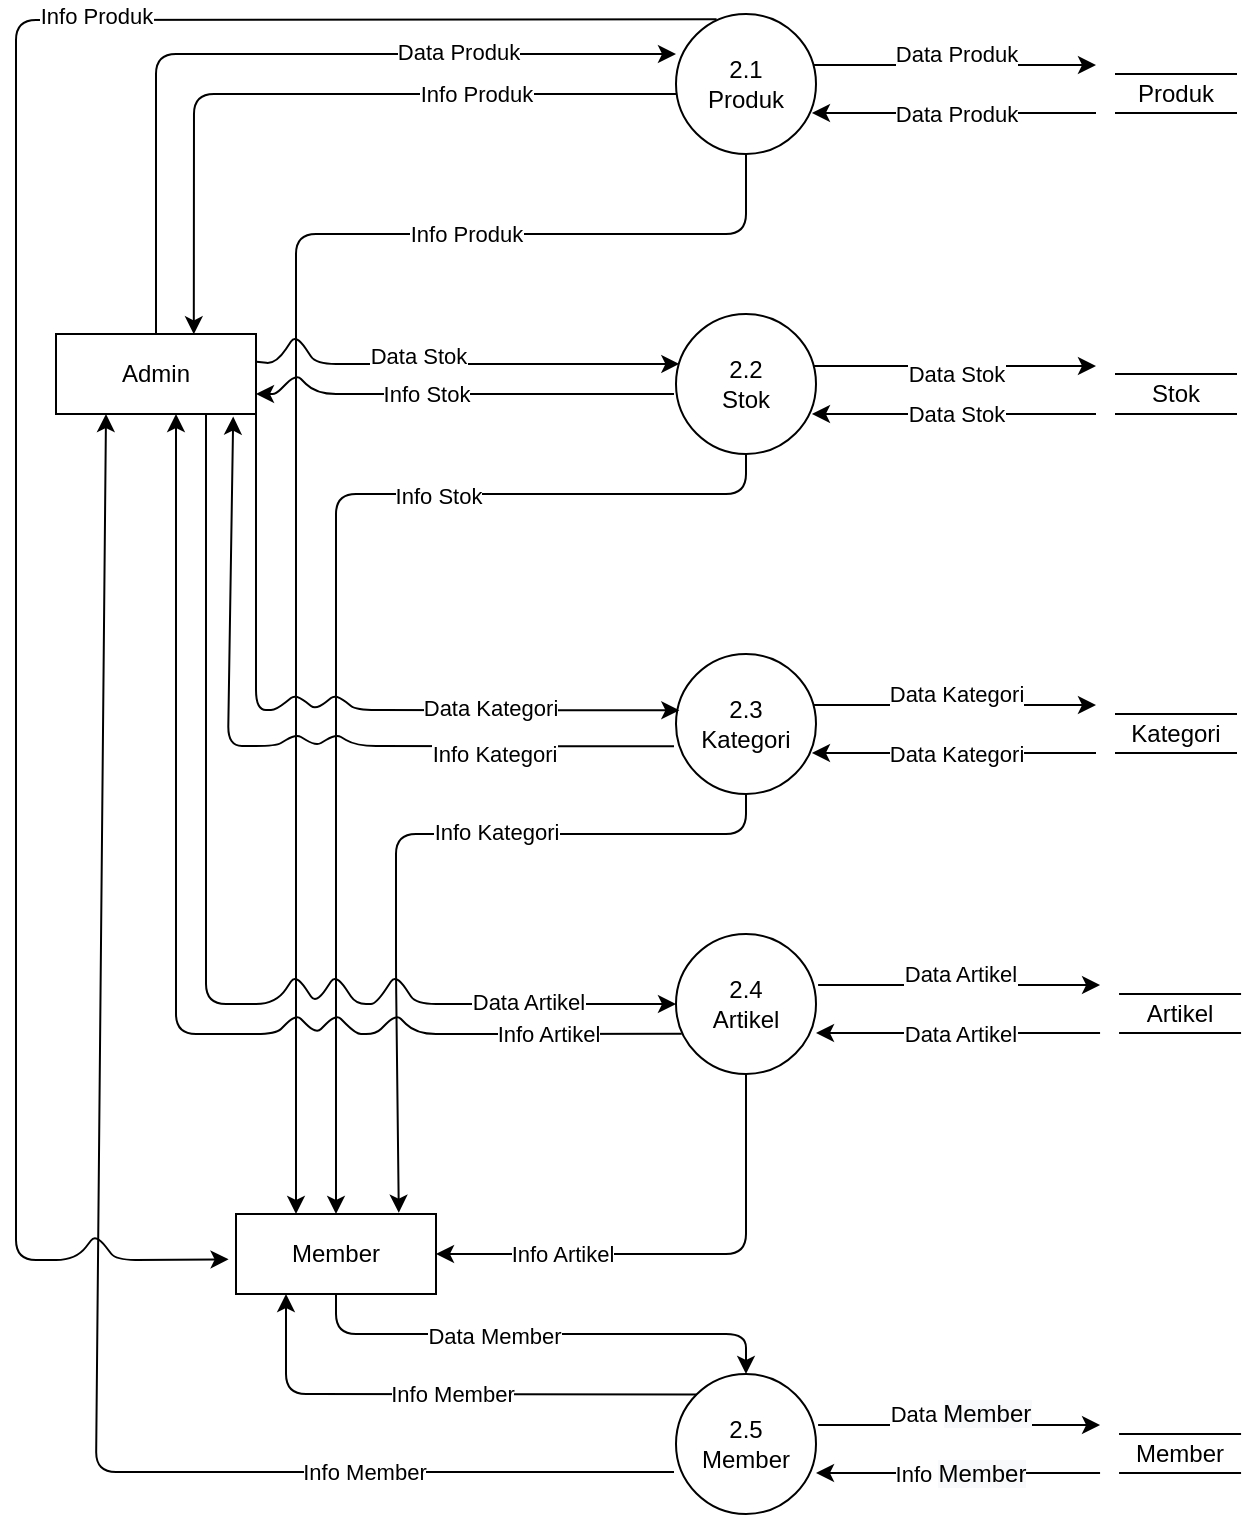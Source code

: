 <mxfile version="14.2.6" type="github">
  <diagram id="R2lEEEUBdFMjLlhIrx00" name="Page-1">
    <mxGraphModel dx="2170" dy="526" grid="1" gridSize="10" guides="1" tooltips="1" connect="1" arrows="1" fold="1" page="1" pageScale="1" pageWidth="850" pageHeight="1100" math="0" shadow="0" extFonts="Permanent Marker^https://fonts.googleapis.com/css?family=Permanent+Marker">
      <root>
        <mxCell id="0" />
        <mxCell id="1" parent="0" />
        <mxCell id="CrmonsyU1eTdluvtc0Tg-1" value="Admin" style="rounded=0;whiteSpace=wrap;html=1;" vertex="1" parent="1">
          <mxGeometry x="10" y="200" width="100" height="40" as="geometry" />
        </mxCell>
        <mxCell id="CrmonsyU1eTdluvtc0Tg-2" value="2.1&lt;br&gt;Produk" style="ellipse;whiteSpace=wrap;html=1;aspect=fixed;" vertex="1" parent="1">
          <mxGeometry x="320" y="40" width="70" height="70" as="geometry" />
        </mxCell>
        <mxCell id="CrmonsyU1eTdluvtc0Tg-3" value="2.5&lt;br&gt;Member" style="ellipse;whiteSpace=wrap;html=1;aspect=fixed;" vertex="1" parent="1">
          <mxGeometry x="320" y="720" width="70" height="70" as="geometry" />
        </mxCell>
        <mxCell id="CrmonsyU1eTdluvtc0Tg-4" value="2.4&lt;br&gt;Artikel" style="ellipse;whiteSpace=wrap;html=1;aspect=fixed;" vertex="1" parent="1">
          <mxGeometry x="320" y="500" width="70" height="70" as="geometry" />
        </mxCell>
        <mxCell id="CrmonsyU1eTdluvtc0Tg-5" value="2.3&lt;br&gt;Kategori" style="ellipse;whiteSpace=wrap;html=1;aspect=fixed;" vertex="1" parent="1">
          <mxGeometry x="320" y="360" width="70" height="70" as="geometry" />
        </mxCell>
        <mxCell id="CrmonsyU1eTdluvtc0Tg-6" value="2.2&lt;br&gt;Stok" style="ellipse;whiteSpace=wrap;html=1;aspect=fixed;" vertex="1" parent="1">
          <mxGeometry x="320" y="190" width="70" height="70" as="geometry" />
        </mxCell>
        <mxCell id="CrmonsyU1eTdluvtc0Tg-7" value="" style="endArrow=classic;html=1;exitX=0.986;exitY=0.371;exitDx=0;exitDy=0;exitPerimeter=0;" edge="1" parent="1" source="CrmonsyU1eTdluvtc0Tg-6">
          <mxGeometry width="50" height="50" relative="1" as="geometry">
            <mxPoint x="400" y="270" as="sourcePoint" />
            <mxPoint x="530" y="216" as="targetPoint" />
          </mxGeometry>
        </mxCell>
        <mxCell id="CrmonsyU1eTdluvtc0Tg-10" value="Data Stok" style="edgeLabel;html=1;align=center;verticalAlign=middle;resizable=0;points=[];" vertex="1" connectable="0" parent="CrmonsyU1eTdluvtc0Tg-7">
          <mxGeometry x="-0.376" y="-1" relative="1" as="geometry">
            <mxPoint x="26.98" y="3.02" as="offset" />
          </mxGeometry>
        </mxCell>
        <mxCell id="CrmonsyU1eTdluvtc0Tg-8" value="" style="endArrow=classic;html=1;entryX=0.971;entryY=0.714;entryDx=0;entryDy=0;entryPerimeter=0;" edge="1" parent="1" target="CrmonsyU1eTdluvtc0Tg-6">
          <mxGeometry width="50" height="50" relative="1" as="geometry">
            <mxPoint x="530" y="240" as="sourcePoint" />
            <mxPoint x="450" y="220" as="targetPoint" />
          </mxGeometry>
        </mxCell>
        <mxCell id="CrmonsyU1eTdluvtc0Tg-11" value="Data Stok" style="edgeLabel;html=1;align=center;verticalAlign=middle;resizable=0;points=[];" vertex="1" connectable="0" parent="CrmonsyU1eTdluvtc0Tg-8">
          <mxGeometry x="0.549" relative="1" as="geometry">
            <mxPoint x="40" y="0.02" as="offset" />
          </mxGeometry>
        </mxCell>
        <mxCell id="CrmonsyU1eTdluvtc0Tg-9" value="Stok" style="shape=partialRectangle;whiteSpace=wrap;html=1;left=0;right=0;fillColor=none;" vertex="1" parent="1">
          <mxGeometry x="540" y="220" width="60" height="20" as="geometry" />
        </mxCell>
        <mxCell id="CrmonsyU1eTdluvtc0Tg-12" value="" style="endArrow=classic;html=1;exitX=0.986;exitY=0.371;exitDx=0;exitDy=0;exitPerimeter=0;" edge="1" parent="1">
          <mxGeometry width="50" height="50" relative="1" as="geometry">
            <mxPoint x="389.02" y="385.48" as="sourcePoint" />
            <mxPoint x="530" y="385.51" as="targetPoint" />
          </mxGeometry>
        </mxCell>
        <mxCell id="CrmonsyU1eTdluvtc0Tg-13" value="Data Kategori" style="edgeLabel;html=1;align=center;verticalAlign=middle;resizable=0;points=[];" vertex="1" connectable="0" parent="CrmonsyU1eTdluvtc0Tg-12">
          <mxGeometry x="-0.376" y="-1" relative="1" as="geometry">
            <mxPoint x="26.98" y="-6.98" as="offset" />
          </mxGeometry>
        </mxCell>
        <mxCell id="CrmonsyU1eTdluvtc0Tg-14" value="" style="endArrow=classic;html=1;entryX=0.971;entryY=0.714;entryDx=0;entryDy=0;entryPerimeter=0;" edge="1" parent="1">
          <mxGeometry width="50" height="50" relative="1" as="geometry">
            <mxPoint x="530" y="409.51" as="sourcePoint" />
            <mxPoint x="387.97" y="409.49" as="targetPoint" />
          </mxGeometry>
        </mxCell>
        <mxCell id="CrmonsyU1eTdluvtc0Tg-15" value="Data Kategori" style="edgeLabel;html=1;align=center;verticalAlign=middle;resizable=0;points=[];" vertex="1" connectable="0" parent="CrmonsyU1eTdluvtc0Tg-14">
          <mxGeometry x="0.549" relative="1" as="geometry">
            <mxPoint x="40" y="0.02" as="offset" />
          </mxGeometry>
        </mxCell>
        <mxCell id="CrmonsyU1eTdluvtc0Tg-16" value="Kategori" style="shape=partialRectangle;whiteSpace=wrap;html=1;left=0;right=0;fillColor=none;" vertex="1" parent="1">
          <mxGeometry x="540" y="390" width="60" height="19.51" as="geometry" />
        </mxCell>
        <mxCell id="CrmonsyU1eTdluvtc0Tg-17" value="" style="endArrow=classic;html=1;exitX=0.986;exitY=0.371;exitDx=0;exitDy=0;exitPerimeter=0;" edge="1" parent="1">
          <mxGeometry width="50" height="50" relative="1" as="geometry">
            <mxPoint x="389.02" y="65.48" as="sourcePoint" />
            <mxPoint x="530" y="65.51" as="targetPoint" />
          </mxGeometry>
        </mxCell>
        <mxCell id="CrmonsyU1eTdluvtc0Tg-18" value="Data Produk" style="edgeLabel;html=1;align=center;verticalAlign=middle;resizable=0;points=[];" vertex="1" connectable="0" parent="CrmonsyU1eTdluvtc0Tg-17">
          <mxGeometry x="-0.376" y="-1" relative="1" as="geometry">
            <mxPoint x="26.98" y="-6.98" as="offset" />
          </mxGeometry>
        </mxCell>
        <mxCell id="CrmonsyU1eTdluvtc0Tg-19" value="" style="endArrow=classic;html=1;entryX=0.971;entryY=0.714;entryDx=0;entryDy=0;entryPerimeter=0;" edge="1" parent="1">
          <mxGeometry width="50" height="50" relative="1" as="geometry">
            <mxPoint x="530" y="89.51" as="sourcePoint" />
            <mxPoint x="387.97" y="89.49" as="targetPoint" />
          </mxGeometry>
        </mxCell>
        <mxCell id="CrmonsyU1eTdluvtc0Tg-20" value="Data Produk" style="edgeLabel;html=1;align=center;verticalAlign=middle;resizable=0;points=[];" vertex="1" connectable="0" parent="CrmonsyU1eTdluvtc0Tg-19">
          <mxGeometry x="0.549" relative="1" as="geometry">
            <mxPoint x="40" y="0.02" as="offset" />
          </mxGeometry>
        </mxCell>
        <mxCell id="CrmonsyU1eTdluvtc0Tg-21" value="Produk" style="shape=partialRectangle;whiteSpace=wrap;html=1;left=0;right=0;fillColor=none;" vertex="1" parent="1">
          <mxGeometry x="540" y="70" width="60" height="19.51" as="geometry" />
        </mxCell>
        <mxCell id="CrmonsyU1eTdluvtc0Tg-22" value="" style="endArrow=classic;html=1;exitX=0.986;exitY=0.371;exitDx=0;exitDy=0;exitPerimeter=0;" edge="1" parent="1">
          <mxGeometry width="50" height="50" relative="1" as="geometry">
            <mxPoint x="391.05" y="525.48" as="sourcePoint" />
            <mxPoint x="532.03" y="525.51" as="targetPoint" />
          </mxGeometry>
        </mxCell>
        <mxCell id="CrmonsyU1eTdluvtc0Tg-23" value="Data Artikel" style="edgeLabel;html=1;align=center;verticalAlign=middle;resizable=0;points=[];" vertex="1" connectable="0" parent="CrmonsyU1eTdluvtc0Tg-22">
          <mxGeometry x="-0.376" y="-1" relative="1" as="geometry">
            <mxPoint x="26.98" y="-6.98" as="offset" />
          </mxGeometry>
        </mxCell>
        <mxCell id="CrmonsyU1eTdluvtc0Tg-24" value="" style="endArrow=classic;html=1;entryX=0.971;entryY=0.714;entryDx=0;entryDy=0;entryPerimeter=0;" edge="1" parent="1">
          <mxGeometry width="50" height="50" relative="1" as="geometry">
            <mxPoint x="532.03" y="549.51" as="sourcePoint" />
            <mxPoint x="390" y="549.49" as="targetPoint" />
          </mxGeometry>
        </mxCell>
        <mxCell id="CrmonsyU1eTdluvtc0Tg-25" value="Data Artikel" style="edgeLabel;html=1;align=center;verticalAlign=middle;resizable=0;points=[];" vertex="1" connectable="0" parent="CrmonsyU1eTdluvtc0Tg-24">
          <mxGeometry x="0.549" relative="1" as="geometry">
            <mxPoint x="40" y="0.02" as="offset" />
          </mxGeometry>
        </mxCell>
        <mxCell id="CrmonsyU1eTdluvtc0Tg-26" value="Artikel" style="shape=partialRectangle;whiteSpace=wrap;html=1;left=0;right=0;fillColor=none;" vertex="1" parent="1">
          <mxGeometry x="542.03" y="530" width="60" height="19.51" as="geometry" />
        </mxCell>
        <mxCell id="CrmonsyU1eTdluvtc0Tg-27" value="" style="endArrow=classic;html=1;exitX=0.986;exitY=0.371;exitDx=0;exitDy=0;exitPerimeter=0;" edge="1" parent="1">
          <mxGeometry width="50" height="50" relative="1" as="geometry">
            <mxPoint x="391.05" y="745.48" as="sourcePoint" />
            <mxPoint x="532.03" y="745.51" as="targetPoint" />
          </mxGeometry>
        </mxCell>
        <mxCell id="CrmonsyU1eTdluvtc0Tg-28" value="Data&amp;nbsp;&lt;span style=&quot;font-size: 12px ; background-color: rgb(248 , 249 , 250)&quot;&gt;Member&lt;/span&gt;" style="edgeLabel;html=1;align=center;verticalAlign=middle;resizable=0;points=[];" vertex="1" connectable="0" parent="CrmonsyU1eTdluvtc0Tg-27">
          <mxGeometry x="-0.376" y="-1" relative="1" as="geometry">
            <mxPoint x="26.98" y="-6.98" as="offset" />
          </mxGeometry>
        </mxCell>
        <mxCell id="CrmonsyU1eTdluvtc0Tg-29" value="" style="endArrow=classic;html=1;entryX=0.971;entryY=0.714;entryDx=0;entryDy=0;entryPerimeter=0;" edge="1" parent="1">
          <mxGeometry width="50" height="50" relative="1" as="geometry">
            <mxPoint x="532.03" y="769.51" as="sourcePoint" />
            <mxPoint x="390" y="769.49" as="targetPoint" />
          </mxGeometry>
        </mxCell>
        <mxCell id="CrmonsyU1eTdluvtc0Tg-30" value="Info&amp;nbsp;&lt;span style=&quot;font-size: 12px ; background-color: rgb(248 , 249 , 250)&quot;&gt;Member&lt;/span&gt;" style="edgeLabel;html=1;align=center;verticalAlign=middle;resizable=0;points=[];" vertex="1" connectable="0" parent="CrmonsyU1eTdluvtc0Tg-29">
          <mxGeometry x="0.549" relative="1" as="geometry">
            <mxPoint x="40" y="0.02" as="offset" />
          </mxGeometry>
        </mxCell>
        <mxCell id="CrmonsyU1eTdluvtc0Tg-31" value="Member" style="shape=partialRectangle;whiteSpace=wrap;html=1;left=0;right=0;fillColor=none;" vertex="1" parent="1">
          <mxGeometry x="542.03" y="750" width="60" height="19.51" as="geometry" />
        </mxCell>
        <mxCell id="CrmonsyU1eTdluvtc0Tg-32" value="" style="endArrow=classic;html=1;exitX=0.5;exitY=0;exitDx=0;exitDy=0;entryX=0;entryY=0.286;entryDx=0;entryDy=0;entryPerimeter=0;" edge="1" parent="1" source="CrmonsyU1eTdluvtc0Tg-1" target="CrmonsyU1eTdluvtc0Tg-2">
          <mxGeometry width="50" height="50" relative="1" as="geometry">
            <mxPoint x="130" y="180" as="sourcePoint" />
            <mxPoint x="180" y="130" as="targetPoint" />
            <Array as="points">
              <mxPoint x="60" y="60" />
            </Array>
          </mxGeometry>
        </mxCell>
        <mxCell id="CrmonsyU1eTdluvtc0Tg-34" value="Data Produk" style="edgeLabel;html=1;align=center;verticalAlign=middle;resizable=0;points=[];" vertex="1" connectable="0" parent="CrmonsyU1eTdluvtc0Tg-32">
          <mxGeometry x="0.074" y="1" relative="1" as="geometry">
            <mxPoint x="75.71" as="offset" />
          </mxGeometry>
        </mxCell>
        <mxCell id="CrmonsyU1eTdluvtc0Tg-33" value="" style="endArrow=classic;html=1;exitX=0;exitY=0.571;exitDx=0;exitDy=0;exitPerimeter=0;entryX=0.689;entryY=0.004;entryDx=0;entryDy=0;entryPerimeter=0;" edge="1" parent="1" source="CrmonsyU1eTdluvtc0Tg-2" target="CrmonsyU1eTdluvtc0Tg-1">
          <mxGeometry width="50" height="50" relative="1" as="geometry">
            <mxPoint x="130" y="180" as="sourcePoint" />
            <mxPoint x="180" y="130" as="targetPoint" />
            <Array as="points">
              <mxPoint x="79" y="80" />
            </Array>
          </mxGeometry>
        </mxCell>
        <mxCell id="CrmonsyU1eTdluvtc0Tg-35" value="Info Produk" style="edgeLabel;html=1;align=center;verticalAlign=middle;resizable=0;points=[];" vertex="1" connectable="0" parent="CrmonsyU1eTdluvtc0Tg-33">
          <mxGeometry x="0.06" y="-2" relative="1" as="geometry">
            <mxPoint x="91.43" y="1.76" as="offset" />
          </mxGeometry>
        </mxCell>
        <mxCell id="CrmonsyU1eTdluvtc0Tg-36" value="" style="endArrow=classic;html=1;exitX=0.29;exitY=0.038;exitDx=0;exitDy=0;exitPerimeter=0;entryX=-0.037;entryY=0.567;entryDx=0;entryDy=0;entryPerimeter=0;" edge="1" parent="1" source="CrmonsyU1eTdluvtc0Tg-2" target="CrmonsyU1eTdluvtc0Tg-38">
          <mxGeometry width="50" height="50" relative="1" as="geometry">
            <mxPoint x="320" y="90" as="sourcePoint" />
            <mxPoint x="-10" y="671.333" as="targetPoint" />
            <Array as="points">
              <mxPoint x="-10" y="43" />
              <mxPoint x="-10" y="663" />
              <mxPoint x="20" y="663" />
              <mxPoint x="30" y="650" />
              <mxPoint x="40" y="663" />
            </Array>
          </mxGeometry>
        </mxCell>
        <mxCell id="CrmonsyU1eTdluvtc0Tg-37" value="Info Produk" style="edgeLabel;html=1;align=center;verticalAlign=middle;resizable=0;points=[];" vertex="1" connectable="0" parent="CrmonsyU1eTdluvtc0Tg-36">
          <mxGeometry x="0.06" y="-2" relative="1" as="geometry">
            <mxPoint x="42" y="-229.7" as="offset" />
          </mxGeometry>
        </mxCell>
        <mxCell id="CrmonsyU1eTdluvtc0Tg-38" value="Member" style="rounded=0;whiteSpace=wrap;html=1;" vertex="1" parent="1">
          <mxGeometry x="100" y="640" width="100" height="40" as="geometry" />
        </mxCell>
        <mxCell id="CrmonsyU1eTdluvtc0Tg-39" value="" style="endArrow=classic;html=1;exitX=1.003;exitY=0.346;exitDx=0;exitDy=0;exitPerimeter=0;entryX=0.024;entryY=0.357;entryDx=0;entryDy=0;entryPerimeter=0;" edge="1" parent="1" source="CrmonsyU1eTdluvtc0Tg-1" target="CrmonsyU1eTdluvtc0Tg-6">
          <mxGeometry width="50" height="50" relative="1" as="geometry">
            <mxPoint x="130" y="280" as="sourcePoint" />
            <mxPoint x="180" y="230" as="targetPoint" />
            <Array as="points">
              <mxPoint x="120" y="215" />
              <mxPoint x="130" y="200" />
              <mxPoint x="140" y="215" />
            </Array>
          </mxGeometry>
        </mxCell>
        <mxCell id="CrmonsyU1eTdluvtc0Tg-58" value="Data Stok" style="edgeLabel;html=1;align=center;verticalAlign=middle;resizable=0;points=[];" vertex="1" connectable="0" parent="CrmonsyU1eTdluvtc0Tg-39">
          <mxGeometry x="-0.192" y="-1" relative="1" as="geometry">
            <mxPoint x="4.37" y="-5.3" as="offset" />
          </mxGeometry>
        </mxCell>
        <mxCell id="CrmonsyU1eTdluvtc0Tg-40" value="" style="endArrow=classic;html=1;entryX=1;entryY=0.75;entryDx=0;entryDy=0;" edge="1" parent="1" target="CrmonsyU1eTdluvtc0Tg-1">
          <mxGeometry width="50" height="50" relative="1" as="geometry">
            <mxPoint x="319" y="230" as="sourcePoint" />
            <mxPoint x="180" y="230" as="targetPoint" />
            <Array as="points">
              <mxPoint x="140" y="230" />
              <mxPoint x="130" y="220" />
              <mxPoint x="120" y="230" />
            </Array>
          </mxGeometry>
        </mxCell>
        <mxCell id="CrmonsyU1eTdluvtc0Tg-59" value="Info Stok" style="edgeLabel;html=1;align=center;verticalAlign=middle;resizable=0;points=[];" vertex="1" connectable="0" parent="CrmonsyU1eTdluvtc0Tg-40">
          <mxGeometry x="0.352" y="1" relative="1" as="geometry">
            <mxPoint x="22.33" y="-1" as="offset" />
          </mxGeometry>
        </mxCell>
        <mxCell id="CrmonsyU1eTdluvtc0Tg-41" value="" style="endArrow=classic;html=1;entryX=0.024;entryY=0.357;entryDx=0;entryDy=0;entryPerimeter=0;exitX=1;exitY=1;exitDx=0;exitDy=0;" edge="1" parent="1" source="CrmonsyU1eTdluvtc0Tg-1">
          <mxGeometry width="50" height="50" relative="1" as="geometry">
            <mxPoint x="110" y="240" as="sourcePoint" />
            <mxPoint x="321.68" y="388.15" as="targetPoint" />
            <Array as="points">
              <mxPoint x="110" y="388" />
              <mxPoint x="120" y="388" />
              <mxPoint x="130" y="380" />
              <mxPoint x="140" y="388" />
              <mxPoint x="150" y="380" />
              <mxPoint x="160" y="388" />
            </Array>
          </mxGeometry>
        </mxCell>
        <mxCell id="CrmonsyU1eTdluvtc0Tg-61" value="Data Kategori" style="edgeLabel;html=1;align=center;verticalAlign=middle;resizable=0;points=[];" vertex="1" connectable="0" parent="CrmonsyU1eTdluvtc0Tg-41">
          <mxGeometry x="0.485" y="1" relative="1" as="geometry">
            <mxPoint as="offset" />
          </mxGeometry>
        </mxCell>
        <mxCell id="CrmonsyU1eTdluvtc0Tg-42" value="" style="endArrow=classic;html=1;entryX=0.886;entryY=1.032;entryDx=0;entryDy=0;entryPerimeter=0;" edge="1" parent="1" target="CrmonsyU1eTdluvtc0Tg-1">
          <mxGeometry width="50" height="50" relative="1" as="geometry">
            <mxPoint x="319" y="406.16" as="sourcePoint" />
            <mxPoint x="110" y="406.16" as="targetPoint" />
            <Array as="points">
              <mxPoint x="160" y="406" />
              <mxPoint x="150" y="400" />
              <mxPoint x="140" y="406" />
              <mxPoint x="130" y="400" />
              <mxPoint x="120" y="406" />
              <mxPoint x="96" y="406" />
            </Array>
          </mxGeometry>
        </mxCell>
        <mxCell id="CrmonsyU1eTdluvtc0Tg-62" value="Info Kategori" style="edgeLabel;html=1;align=center;verticalAlign=middle;resizable=0;points=[];" vertex="1" connectable="0" parent="CrmonsyU1eTdluvtc0Tg-42">
          <mxGeometry x="-0.598" y="-1" relative="1" as="geometry">
            <mxPoint x="-11" y="4.41" as="offset" />
          </mxGeometry>
        </mxCell>
        <mxCell id="CrmonsyU1eTdluvtc0Tg-44" value="" style="endArrow=classic;html=1;entryX=0.25;entryY=1;entryDx=0;entryDy=0;" edge="1" parent="1" target="CrmonsyU1eTdluvtc0Tg-1">
          <mxGeometry width="50" height="50" relative="1" as="geometry">
            <mxPoint x="319" y="768.94" as="sourcePoint" />
            <mxPoint x="110" y="768.94" as="targetPoint" />
            <Array as="points">
              <mxPoint x="30" y="769" />
            </Array>
          </mxGeometry>
        </mxCell>
        <mxCell id="CrmonsyU1eTdluvtc0Tg-71" value="Info Member" style="edgeLabel;html=1;align=center;verticalAlign=middle;resizable=0;points=[];" vertex="1" connectable="0" parent="CrmonsyU1eTdluvtc0Tg-44">
          <mxGeometry x="-0.62" relative="1" as="geometry">
            <mxPoint as="offset" />
          </mxGeometry>
        </mxCell>
        <mxCell id="CrmonsyU1eTdluvtc0Tg-47" value="" style="endArrow=classic;html=1;exitX=0.75;exitY=1;exitDx=0;exitDy=0;entryX=0;entryY=0.5;entryDx=0;entryDy=0;" edge="1" parent="1" source="CrmonsyU1eTdluvtc0Tg-1" target="CrmonsyU1eTdluvtc0Tg-4">
          <mxGeometry width="50" height="50" relative="1" as="geometry">
            <mxPoint x="110.3" y="576.63" as="sourcePoint" />
            <mxPoint x="321.68" y="577.78" as="targetPoint" />
            <Array as="points">
              <mxPoint x="85" y="535" />
              <mxPoint x="120" y="535" />
              <mxPoint x="130" y="520" />
              <mxPoint x="140" y="535" />
              <mxPoint x="150" y="520" />
              <mxPoint x="160" y="535" />
              <mxPoint x="170" y="535" />
              <mxPoint x="180" y="520" />
              <mxPoint x="190" y="535" />
            </Array>
          </mxGeometry>
        </mxCell>
        <mxCell id="CrmonsyU1eTdluvtc0Tg-66" value="Data Artikel" style="edgeLabel;html=1;align=center;verticalAlign=middle;resizable=0;points=[];" vertex="1" connectable="0" parent="CrmonsyU1eTdluvtc0Tg-47">
          <mxGeometry x="0.616" y="1" relative="1" as="geometry">
            <mxPoint x="37.1" y="0.12" as="offset" />
          </mxGeometry>
        </mxCell>
        <mxCell id="CrmonsyU1eTdluvtc0Tg-48" value="" style="endArrow=classic;html=1;exitX=0.041;exitY=0.712;exitDx=0;exitDy=0;exitPerimeter=0;" edge="1" parent="1" source="CrmonsyU1eTdluvtc0Tg-4">
          <mxGeometry width="50" height="50" relative="1" as="geometry">
            <mxPoint x="319" y="592.79" as="sourcePoint" />
            <mxPoint x="70" y="240" as="targetPoint" />
            <Array as="points">
              <mxPoint x="190" y="550" />
              <mxPoint x="180" y="540" />
              <mxPoint x="170" y="550" />
              <mxPoint x="160" y="550" />
              <mxPoint x="150" y="540" />
              <mxPoint x="140" y="550" />
              <mxPoint x="130" y="540" />
              <mxPoint x="120" y="550" />
              <mxPoint x="70" y="550" />
            </Array>
          </mxGeometry>
        </mxCell>
        <mxCell id="CrmonsyU1eTdluvtc0Tg-67" value="Info Artikel" style="edgeLabel;html=1;align=center;verticalAlign=middle;resizable=0;points=[];" vertex="1" connectable="0" parent="CrmonsyU1eTdluvtc0Tg-48">
          <mxGeometry x="-0.612" y="1" relative="1" as="geometry">
            <mxPoint x="46.48" y="-1.4" as="offset" />
          </mxGeometry>
        </mxCell>
        <mxCell id="CrmonsyU1eTdluvtc0Tg-49" value="" style="endArrow=classic;html=1;exitX=0.5;exitY=1;exitDx=0;exitDy=0;" edge="1" parent="1" source="CrmonsyU1eTdluvtc0Tg-2">
          <mxGeometry width="50" height="50" relative="1" as="geometry">
            <mxPoint x="130" y="350" as="sourcePoint" />
            <mxPoint x="130" y="640" as="targetPoint" />
            <Array as="points">
              <mxPoint x="355" y="150" />
              <mxPoint x="130" y="150" />
              <mxPoint x="130" y="200" />
              <mxPoint x="130" y="380" />
              <mxPoint x="130" y="520" />
            </Array>
          </mxGeometry>
        </mxCell>
        <mxCell id="CrmonsyU1eTdluvtc0Tg-57" value="Info Produk" style="edgeLabel;html=1;align=center;verticalAlign=middle;resizable=0;points=[];" vertex="1" connectable="0" parent="CrmonsyU1eTdluvtc0Tg-49">
          <mxGeometry x="-0.525" relative="1" as="geometry">
            <mxPoint x="-1" as="offset" />
          </mxGeometry>
        </mxCell>
        <mxCell id="CrmonsyU1eTdluvtc0Tg-50" value="" style="endArrow=classic;html=1;entryX=0.5;entryY=0;entryDx=0;entryDy=0;exitX=0.5;exitY=1;exitDx=0;exitDy=0;" edge="1" parent="1" source="CrmonsyU1eTdluvtc0Tg-6" target="CrmonsyU1eTdluvtc0Tg-38">
          <mxGeometry width="50" height="50" relative="1" as="geometry">
            <mxPoint x="130" y="350" as="sourcePoint" />
            <mxPoint x="180" y="300" as="targetPoint" />
            <Array as="points">
              <mxPoint x="355" y="280" />
              <mxPoint x="150" y="280" />
              <mxPoint x="150" y="380" />
            </Array>
          </mxGeometry>
        </mxCell>
        <mxCell id="CrmonsyU1eTdluvtc0Tg-60" value="Info Stok" style="edgeLabel;html=1;align=center;verticalAlign=middle;resizable=0;points=[];" vertex="1" connectable="0" parent="CrmonsyU1eTdluvtc0Tg-50">
          <mxGeometry x="-0.405" y="1" relative="1" as="geometry">
            <mxPoint as="offset" />
          </mxGeometry>
        </mxCell>
        <mxCell id="CrmonsyU1eTdluvtc0Tg-52" value="" style="endArrow=classic;html=1;entryX=0.814;entryY=-0.016;entryDx=0;entryDy=0;exitX=0.5;exitY=1;exitDx=0;exitDy=0;entryPerimeter=0;" edge="1" parent="1" source="CrmonsyU1eTdluvtc0Tg-5" target="CrmonsyU1eTdluvtc0Tg-38">
          <mxGeometry width="50" height="50" relative="1" as="geometry">
            <mxPoint x="130" y="350" as="sourcePoint" />
            <mxPoint x="180" y="300" as="targetPoint" />
            <Array as="points">
              <mxPoint x="355" y="450" />
              <mxPoint x="180" y="450" />
              <mxPoint x="180" y="520" />
            </Array>
          </mxGeometry>
        </mxCell>
        <mxCell id="CrmonsyU1eTdluvtc0Tg-65" value="Info Kategori" style="edgeLabel;html=1;align=center;verticalAlign=middle;resizable=0;points=[];" vertex="1" connectable="0" parent="CrmonsyU1eTdluvtc0Tg-52">
          <mxGeometry x="-0.244" y="-1" relative="1" as="geometry">
            <mxPoint as="offset" />
          </mxGeometry>
        </mxCell>
        <mxCell id="CrmonsyU1eTdluvtc0Tg-53" value="" style="endArrow=classic;html=1;entryX=1;entryY=0.5;entryDx=0;entryDy=0;exitX=0.5;exitY=1;exitDx=0;exitDy=0;" edge="1" parent="1" source="CrmonsyU1eTdluvtc0Tg-4" target="CrmonsyU1eTdluvtc0Tg-38">
          <mxGeometry width="50" height="50" relative="1" as="geometry">
            <mxPoint x="130" y="580" as="sourcePoint" />
            <mxPoint x="180" y="530" as="targetPoint" />
            <Array as="points">
              <mxPoint x="355" y="660" />
            </Array>
          </mxGeometry>
        </mxCell>
        <mxCell id="CrmonsyU1eTdluvtc0Tg-68" value="Info Artikel" style="edgeLabel;html=1;align=center;verticalAlign=middle;resizable=0;points=[];" vertex="1" connectable="0" parent="CrmonsyU1eTdluvtc0Tg-53">
          <mxGeometry x="0.491" relative="1" as="geometry">
            <mxPoint as="offset" />
          </mxGeometry>
        </mxCell>
        <mxCell id="CrmonsyU1eTdluvtc0Tg-54" value="" style="endArrow=classic;html=1;entryX=0.25;entryY=1;entryDx=0;entryDy=0;exitX=0;exitY=0;exitDx=0;exitDy=0;" edge="1" parent="1" source="CrmonsyU1eTdluvtc0Tg-3" target="CrmonsyU1eTdluvtc0Tg-38">
          <mxGeometry width="50" height="50" relative="1" as="geometry">
            <mxPoint x="130" y="580" as="sourcePoint" />
            <mxPoint x="180" y="530" as="targetPoint" />
            <Array as="points">
              <mxPoint x="125" y="730" />
            </Array>
          </mxGeometry>
        </mxCell>
        <mxCell id="CrmonsyU1eTdluvtc0Tg-70" value="Info Member" style="edgeLabel;html=1;align=center;verticalAlign=middle;resizable=0;points=[];" vertex="1" connectable="0" parent="CrmonsyU1eTdluvtc0Tg-54">
          <mxGeometry x="-0.04" relative="1" as="geometry">
            <mxPoint as="offset" />
          </mxGeometry>
        </mxCell>
        <mxCell id="CrmonsyU1eTdluvtc0Tg-56" value="" style="endArrow=classic;html=1;entryX=0.5;entryY=0;entryDx=0;entryDy=0;exitX=0.5;exitY=1;exitDx=0;exitDy=0;" edge="1" parent="1" source="CrmonsyU1eTdluvtc0Tg-38" target="CrmonsyU1eTdluvtc0Tg-3">
          <mxGeometry width="50" height="50" relative="1" as="geometry">
            <mxPoint x="130" y="580" as="sourcePoint" />
            <mxPoint x="180" y="530" as="targetPoint" />
            <Array as="points">
              <mxPoint x="150" y="700" />
              <mxPoint x="355" y="700" />
            </Array>
          </mxGeometry>
        </mxCell>
        <mxCell id="CrmonsyU1eTdluvtc0Tg-69" value="Data Member" style="edgeLabel;html=1;align=center;verticalAlign=middle;resizable=0;points=[];" vertex="1" connectable="0" parent="CrmonsyU1eTdluvtc0Tg-56">
          <mxGeometry x="-0.197" y="-1" relative="1" as="geometry">
            <mxPoint as="offset" />
          </mxGeometry>
        </mxCell>
      </root>
    </mxGraphModel>
  </diagram>
</mxfile>
